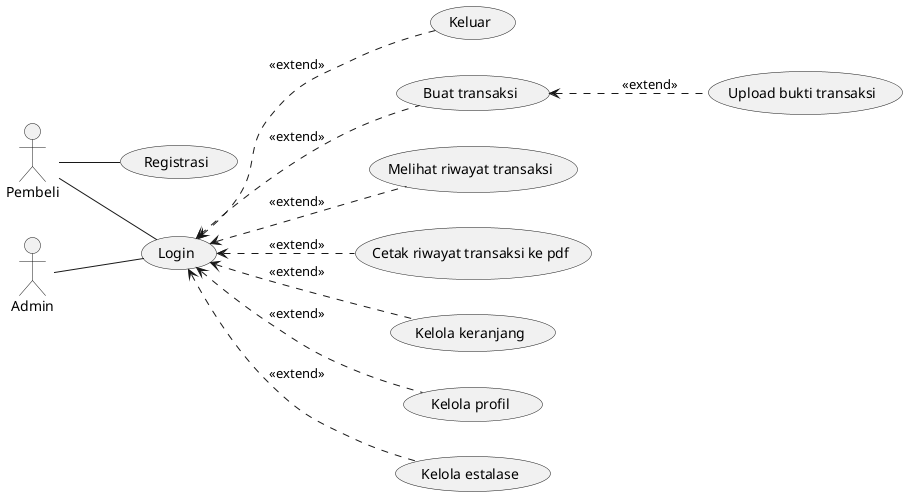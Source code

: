 @startuml
left to right direction

actor Pembeli as usr
actor Admin as root

(Login) as signin
(Registrasi) as signup
(Keluar) as signout
(Buat transaksi) as trx
(Upload bukti transaksi) as up_trx_receipt
(Melihat riwayat transaksi) as trx_history
(Cetak riwayat transaksi ke pdf) as pdf_trx_history
(Kelola keranjang) as mng_cart
(Kelola profil) as mng_profile
(Kelola estalase) as stock

usr -- signin
usr -- signup

root -- signin

signin <.. trx: <<extend>>
signin <.. trx_history: <<extend>>
signin <.. pdf_trx_history: <<extend>>
signin <.. mng_cart: <<extend>>
signin <.. mng_profile: <<extend>>
signin <.. signout: <<extend>>

trx <.. up_trx_receipt: <<extend>>

signin <.. stock: <<extend>>

@enduml
